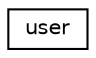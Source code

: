 digraph "Graphical Class Hierarchy"
{
 // LATEX_PDF_SIZE
  edge [fontname="Helvetica",fontsize="10",labelfontname="Helvetica",labelfontsize="10"];
  node [fontname="Helvetica",fontsize="10",shape=record];
  rankdir="LR";
  Node0 [label="user",height=0.2,width=0.4,color="black", fillcolor="white", style="filled",URL="$classuser.html",tooltip=" "];
}
